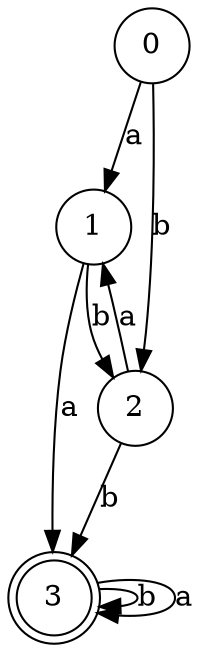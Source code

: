 digraph min_dfa {
	3 [label=3 shape=circle]
	3 [label=3 shape=circle]
	3 [label=3 shape=circle]
	3 [label=3 shape=circle]
	1 [label=1 shape=circle]
	0 [label=0 shape=circle]
	2 [label=2 shape=circle]
	3 [label=3 shape=doublecircle]
	0 -> 1 [label=a]
	1 -> 3 [label=a]
	0 -> 2 [label=b]
	3 -> 3 [label=b]
	1 -> 2 [label=b]
	2 -> 1 [label=a]
	2 -> 3 [label=b]
	3 -> 3 [label=a]
}
